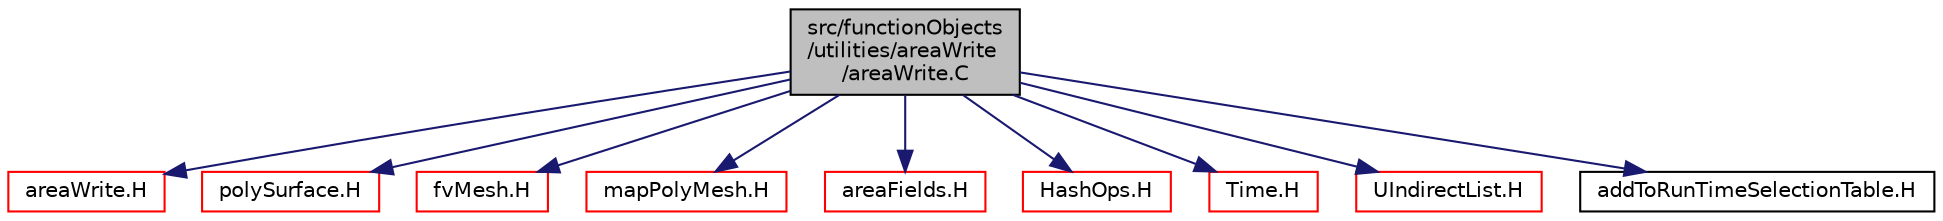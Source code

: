 digraph "src/functionObjects/utilities/areaWrite/areaWrite.C"
{
  bgcolor="transparent";
  edge [fontname="Helvetica",fontsize="10",labelfontname="Helvetica",labelfontsize="10"];
  node [fontname="Helvetica",fontsize="10",shape=record];
  Node1 [label="src/functionObjects\l/utilities/areaWrite\l/areaWrite.C",height=0.2,width=0.4,color="black", fillcolor="grey75", style="filled" fontcolor="black"];
  Node1 -> Node2 [color="midnightblue",fontsize="10",style="solid",fontname="Helvetica"];
  Node2 [label="areaWrite.H",height=0.2,width=0.4,color="red",URL="$areaWrite_8H.html"];
  Node1 -> Node3 [color="midnightblue",fontsize="10",style="solid",fontname="Helvetica"];
  Node3 [label="polySurface.H",height=0.2,width=0.4,color="red",URL="$polySurface_8H.html"];
  Node1 -> Node4 [color="midnightblue",fontsize="10",style="solid",fontname="Helvetica"];
  Node4 [label="fvMesh.H",height=0.2,width=0.4,color="red",URL="$fvMesh_8H.html"];
  Node1 -> Node5 [color="midnightblue",fontsize="10",style="solid",fontname="Helvetica"];
  Node5 [label="mapPolyMesh.H",height=0.2,width=0.4,color="red",URL="$mapPolyMesh_8H.html"];
  Node1 -> Node6 [color="midnightblue",fontsize="10",style="solid",fontname="Helvetica"];
  Node6 [label="areaFields.H",height=0.2,width=0.4,color="red",URL="$areaFields_8H.html"];
  Node1 -> Node7 [color="midnightblue",fontsize="10",style="solid",fontname="Helvetica"];
  Node7 [label="HashOps.H",height=0.2,width=0.4,color="red",URL="$HashOps_8H.html"];
  Node1 -> Node8 [color="midnightblue",fontsize="10",style="solid",fontname="Helvetica"];
  Node8 [label="Time.H",height=0.2,width=0.4,color="red",URL="$Time_8H.html"];
  Node1 -> Node9 [color="midnightblue",fontsize="10",style="solid",fontname="Helvetica"];
  Node9 [label="UIndirectList.H",height=0.2,width=0.4,color="red",URL="$UIndirectList_8H.html"];
  Node1 -> Node10 [color="midnightblue",fontsize="10",style="solid",fontname="Helvetica"];
  Node10 [label="addToRunTimeSelectionTable.H",height=0.2,width=0.4,color="black",URL="$addToRunTimeSelectionTable_8H.html",tooltip="Macros for easy insertion into run-time selection tables. "];
}
